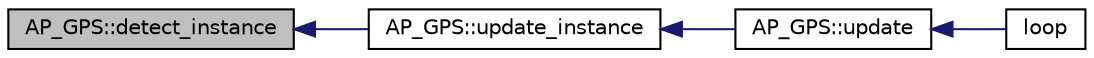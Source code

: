 digraph "AP_GPS::detect_instance"
{
 // INTERACTIVE_SVG=YES
  edge [fontname="Helvetica",fontsize="10",labelfontname="Helvetica",labelfontsize="10"];
  node [fontname="Helvetica",fontsize="10",shape=record];
  rankdir="LR";
  Node1 [label="AP_GPS::detect_instance",height=0.2,width=0.4,color="black", fillcolor="grey75", style="filled" fontcolor="black"];
  Node1 -> Node2 [dir="back",color="midnightblue",fontsize="10",style="solid",fontname="Helvetica"];
  Node2 [label="AP_GPS::update_instance",height=0.2,width=0.4,color="black", fillcolor="white", style="filled",URL="$classAP__GPS.html#a83302e8b52e5d01ae67375b3542eb460"];
  Node2 -> Node3 [dir="back",color="midnightblue",fontsize="10",style="solid",fontname="Helvetica"];
  Node3 [label="AP_GPS::update",height=0.2,width=0.4,color="black", fillcolor="white", style="filled",URL="$classAP__GPS.html#afe04427a47ab5e630cb979815abd911e"];
  Node3 -> Node4 [dir="back",color="midnightblue",fontsize="10",style="solid",fontname="Helvetica"];
  Node4 [label="loop",height=0.2,width=0.4,color="black", fillcolor="white", style="filled",URL="$GPS__AUTO__test_8pde.html#afe461d27b9c48d5921c00d521181f12f"];
}
